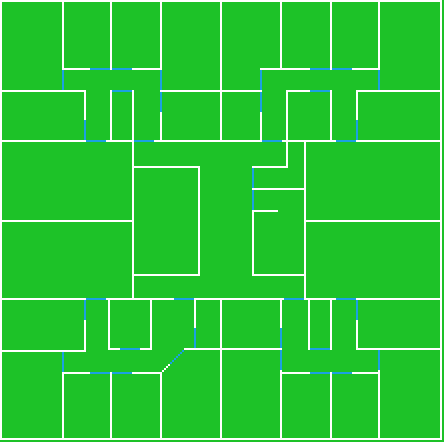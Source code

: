 <mxfile>
    <diagram id="6ty0YRAYOZskBfpeKa12" name="Page-1">
        <mxGraphModel dx="451" dy="329" grid="1" gridSize="1" guides="1" tooltips="1" connect="1" arrows="1" fold="1" page="0" pageScale="1" pageWidth="850" pageHeight="1100" background="#1DC228" math="0" shadow="0">
            <root>
                <mxCell id="0"/>
                <mxCell id="1" parent="0"/>
                <mxCell id="3" value="" style="rounded=0;whiteSpace=wrap;html=1;fillColor=default;strokeColor=none;" parent="1" vertex="1">
                    <mxGeometry width="220" height="1" as="geometry"/>
                </mxCell>
                <mxCell id="4" value="" style="rounded=0;whiteSpace=wrap;html=1;fillColor=default;strokeColor=none;" parent="1" vertex="1">
                    <mxGeometry width="1" height="220" as="geometry"/>
                </mxCell>
                <mxCell id="19" value="" style="rounded=0;whiteSpace=wrap;html=1;fillColor=default;strokeColor=none;" parent="1" vertex="1">
                    <mxGeometry y="219" width="220" height="1" as="geometry"/>
                </mxCell>
                <mxCell id="27" value="" style="rounded=0;whiteSpace=wrap;html=1;fillColor=default;strokeColor=none;" parent="1" vertex="1">
                    <mxGeometry x="220" width="1" height="220" as="geometry"/>
                </mxCell>
                <mxCell id="28" value="" style="rounded=0;whiteSpace=wrap;html=1;fillColor=default;strokeColor=none;" parent="1" vertex="1">
                    <mxGeometry x="31" y="1" width="1" height="34" as="geometry"/>
                </mxCell>
                <mxCell id="29" value="" style="rounded=0;whiteSpace=wrap;html=1;fillColor=default;strokeColor=none;" parent="1" vertex="1">
                    <mxGeometry x="31" y="187" width="1" height="32" as="geometry"/>
                </mxCell>
                <mxCell id="30" value="" style="rounded=0;whiteSpace=wrap;html=1;fillColor=default;strokeColor=none;" parent="1" vertex="1">
                    <mxGeometry x="55" y="186" width="1" height="33" as="geometry"/>
                </mxCell>
                <mxCell id="31" value="" style="rounded=0;whiteSpace=wrap;html=1;fillColor=default;strokeColor=none;" parent="1" vertex="1">
                    <mxGeometry x="80" y="188" width="1" height="32" as="geometry"/>
                </mxCell>
                <mxCell id="32" value="" style="rounded=0;whiteSpace=wrap;html=1;fillColor=default;strokeColor=none;" parent="1" vertex="1">
                    <mxGeometry x="55" y="1" width="1" height="34" as="geometry"/>
                </mxCell>
                <mxCell id="33" value="" style="rounded=0;whiteSpace=wrap;html=1;fillColor=default;strokeColor=none;" parent="1" vertex="1">
                    <mxGeometry x="80" width="1" height="34" as="geometry"/>
                </mxCell>
                <mxCell id="34" value="" style="rounded=0;whiteSpace=wrap;html=1;fillColor=default;strokeColor=none;" parent="1" vertex="1">
                    <mxGeometry x="1" y="110" width="65" height="1" as="geometry"/>
                </mxCell>
                <mxCell id="35" value="" style="rounded=0;whiteSpace=wrap;html=1;fillColor=default;strokeColor=none;" parent="1" vertex="1">
                    <mxGeometry x="153" y="110" width="67" height="1" as="geometry"/>
                </mxCell>
                <mxCell id="36" value="" style="rounded=0;whiteSpace=wrap;html=1;fillColor=default;strokeColor=none;" parent="1" vertex="1">
                    <mxGeometry x="66" y="70" width="1" height="80" as="geometry"/>
                </mxCell>
                <mxCell id="37" value="" style="rounded=0;whiteSpace=wrap;html=1;fillColor=default;strokeColor=none;" parent="1" vertex="1">
                    <mxGeometry x="152" y="71" width="1" height="79" as="geometry"/>
                </mxCell>
                <mxCell id="38" value="" style="rounded=0;whiteSpace=wrap;html=1;fillColor=default;strokeColor=none;" parent="1" vertex="1">
                    <mxGeometry x="1" y="175" width="42" height="1" as="geometry"/>
                </mxCell>
                <mxCell id="39" value="" style="rounded=0;whiteSpace=wrap;html=1;fillColor=default;strokeColor=none;" parent="1" vertex="1">
                    <mxGeometry x="178" y="174" width="42" height="1" as="geometry"/>
                </mxCell>
                <mxCell id="40" value="" style="rounded=0;whiteSpace=wrap;html=1;fillColor=default;strokeColor=none;" parent="1" vertex="1">
                    <mxGeometry x="1" y="45" width="42" height="1" as="geometry"/>
                </mxCell>
                <mxCell id="41" value="" style="rounded=0;whiteSpace=wrap;html=1;fillColor=default;strokeColor=none;" parent="1" vertex="1">
                    <mxGeometry x="178" y="45" width="42" height="1" as="geometry"/>
                </mxCell>
                <mxCell id="42" value="" style="rounded=0;whiteSpace=wrap;html=1;fillColor=default;strokeColor=none;" parent="1" vertex="1">
                    <mxGeometry x="80" y="1" width="1" height="34" as="geometry"/>
                </mxCell>
                <mxCell id="43" value="" style="rounded=0;whiteSpace=wrap;html=1;fillColor=default;strokeColor=none;" parent="1" vertex="1">
                    <mxGeometry x="80" y="187" width="1" height="32" as="geometry"/>
                </mxCell>
                <mxCell id="44" value="" style="rounded=0;whiteSpace=wrap;html=1;fillColor=#1ba1e2;strokeColor=none;fontColor=#ffffff;" parent="1" vertex="1">
                    <mxGeometry x="31" y="176" width="1" height="10" as="geometry"/>
                </mxCell>
                <mxCell id="45" value="" style="rounded=0;whiteSpace=wrap;html=1;fillColor=#1ba1e2;strokeColor=none;fontColor=#ffffff;" parent="1" vertex="1">
                    <mxGeometry x="31" y="35" width="1" height="10" as="geometry"/>
                </mxCell>
                <mxCell id="46" value="" style="rounded=0;whiteSpace=wrap;html=1;fillColor=#1ba1e2;strokeColor=none;fontColor=#ffffff;" parent="1" vertex="1">
                    <mxGeometry x="45" y="34" width="10" height="1" as="geometry"/>
                </mxCell>
                <mxCell id="47" value="" style="rounded=0;whiteSpace=wrap;html=1;fillColor=#1ba1e2;strokeColor=none;fontColor=#ffffff;" parent="1" vertex="1">
                    <mxGeometry x="56" y="34" width="10" height="1" as="geometry"/>
                </mxCell>
                <mxCell id="48" value="" style="rounded=0;whiteSpace=wrap;html=1;fillColor=#1ba1e2;strokeColor=none;fontColor=#ffffff;" parent="1" vertex="1">
                    <mxGeometry x="45" y="186" width="10" height="1" as="geometry"/>
                </mxCell>
                <mxCell id="49" value="" style="rounded=0;whiteSpace=wrap;html=1;fillColor=#1ba1e2;strokeColor=none;fontColor=#ffffff;" parent="1" vertex="1">
                    <mxGeometry x="56" y="186" width="10" height="1" as="geometry"/>
                </mxCell>
                <mxCell id="50" value="" style="rounded=0;whiteSpace=wrap;html=1;fillColor=#1ba1e2;strokeColor=none;fontColor=#ffffff;" parent="1" vertex="1">
                    <mxGeometry x="42" y="60" width="1" height="10" as="geometry"/>
                </mxCell>
                <mxCell id="51" value="" style="rounded=0;whiteSpace=wrap;html=1;fillColor=#1ba1e2;strokeColor=none;fontColor=#ffffff;" parent="1" vertex="1">
                    <mxGeometry x="42" y="150" width="1" height="10" as="geometry"/>
                </mxCell>
                <mxCell id="52" value="" style="rounded=0;whiteSpace=wrap;html=1;fillColor=default;strokeColor=none;" parent="1" vertex="1">
                    <mxGeometry x="1" y="149" width="42" height="1" as="geometry"/>
                </mxCell>
                <mxCell id="53" value="" style="rounded=0;whiteSpace=wrap;html=1;fillColor=#1ba1e2;strokeColor=none;fontColor=#ffffff;" parent="1" vertex="1">
                    <mxGeometry x="178" y="150" width="1" height="10" as="geometry"/>
                </mxCell>
                <mxCell id="55" value="" style="rounded=0;whiteSpace=wrap;html=1;fillColor=default;strokeColor=none;" parent="1" vertex="1">
                    <mxGeometry x="178" y="149" width="42" height="1" as="geometry"/>
                </mxCell>
                <mxCell id="56" value="" style="rounded=0;whiteSpace=wrap;html=1;fillColor=#1ba1e2;strokeColor=none;fontColor=#ffffff;" parent="1" vertex="1">
                    <mxGeometry x="43" y="149" width="10" height="1" as="geometry"/>
                </mxCell>
                <mxCell id="57" value="" style="rounded=0;whiteSpace=wrap;html=1;fillColor=#1ba1e2;strokeColor=none;fontColor=#ffffff;" parent="1" vertex="1">
                    <mxGeometry x="43" y="70" width="10" height="1" as="geometry"/>
                </mxCell>
                <mxCell id="62" value="" style="rounded=0;whiteSpace=wrap;html=1;fillColor=default;strokeColor=none;" parent="1" vertex="1">
                    <mxGeometry x="1" y="70" width="42" height="1" as="geometry"/>
                </mxCell>
                <mxCell id="63" value="" style="rounded=0;whiteSpace=wrap;html=1;fillColor=default;strokeColor=none;" parent="1" vertex="1">
                    <mxGeometry x="178" y="70" width="42" height="1" as="geometry"/>
                </mxCell>
                <mxCell id="64" value="" style="rounded=0;whiteSpace=wrap;html=1;fillColor=#1ba1e2;strokeColor=none;fontColor=#ffffff;" parent="1" vertex="1">
                    <mxGeometry x="168" y="70" width="10" height="1" as="geometry"/>
                </mxCell>
                <mxCell id="65" value="" style="rounded=0;whiteSpace=wrap;html=1;fillColor=#1ba1e2;strokeColor=none;fontColor=#ffffff;" parent="1" vertex="1">
                    <mxGeometry x="168" y="149" width="10" height="1" as="geometry"/>
                </mxCell>
                <mxCell id="66" value="" style="rounded=0;whiteSpace=wrap;html=1;fillColor=#1ba1e2;strokeColor=none;fontColor=#ffffff;" parent="1" vertex="1">
                    <mxGeometry x="178" y="60" width="1" height="10" as="geometry"/>
                </mxCell>
                <mxCell id="67" value="" style="rounded=0;whiteSpace=wrap;html=1;fillColor=#1ba1e2;strokeColor=none;fontColor=#ffffff;" parent="1" vertex="1">
                    <mxGeometry x="67" y="70" width="10" height="1" as="geometry"/>
                </mxCell>
                <mxCell id="68" value="" style="rounded=0;whiteSpace=wrap;html=1;fillColor=#1ba1e2;strokeColor=none;fontColor=#ffffff;" parent="1" vertex="1">
                    <mxGeometry x="142" y="149" width="10" height="1" as="geometry"/>
                </mxCell>
                <mxCell id="69" value="" style="rounded=0;whiteSpace=wrap;html=1;fillColor=default;strokeColor=none;" parent="1" vertex="1">
                    <mxGeometry x="42" y="160" width="1" height="16" as="geometry"/>
                </mxCell>
                <mxCell id="70" value="" style="rounded=0;whiteSpace=wrap;html=1;fillColor=default;strokeColor=none;" parent="1" vertex="1">
                    <mxGeometry x="31" y="186" width="14" height="1" as="geometry"/>
                </mxCell>
                <mxCell id="71" value="" style="rounded=0;whiteSpace=wrap;html=1;fillColor=default;strokeColor=none;" parent="1" vertex="1">
                    <mxGeometry x="66" y="186" width="15" height="1" as="geometry"/>
                </mxCell>
                <mxCell id="72" value="" style="rounded=0;whiteSpace=wrap;html=1;fillColor=default;strokeColor=none;" parent="1" vertex="1">
                    <mxGeometry x="53" y="149" width="34" height="1" as="geometry"/>
                </mxCell>
                <mxCell id="73" value="" style="rounded=0;whiteSpace=wrap;html=1;fillColor=default;strokeColor=none;" parent="1" vertex="1">
                    <mxGeometry x="53" y="70" width="13" height="1" as="geometry"/>
                </mxCell>
                <mxCell id="74" value="" style="rounded=0;whiteSpace=wrap;html=1;fillColor=default;strokeColor=none;" parent="1" vertex="1">
                    <mxGeometry x="42" y="45" width="1" height="15" as="geometry"/>
                </mxCell>
                <mxCell id="75" value="" style="rounded=0;whiteSpace=wrap;html=1;fillColor=default;strokeColor=none;" parent="1" vertex="1">
                    <mxGeometry x="31" y="34" width="14" height="1" as="geometry"/>
                </mxCell>
                <mxCell id="76" value="" style="rounded=0;whiteSpace=wrap;html=1;fillColor=default;strokeColor=none;" parent="1" vertex="1">
                    <mxGeometry x="66" y="34" width="15" height="1" as="geometry"/>
                </mxCell>
                <mxCell id="77" value="" style="rounded=0;whiteSpace=wrap;html=1;fillColor=#1ba1e2;strokeColor=none;fontColor=#ffffff;" parent="1" vertex="1">
                    <mxGeometry x="80" y="35" width="1" height="10" as="geometry"/>
                </mxCell>
                <mxCell id="78" value="" style="rounded=0;whiteSpace=wrap;html=1;fillColor=#1ba1e2;strokeColor=none;fontColor=#ffffff;" parent="1" vertex="1">
                    <mxGeometry x="56" y="45" width="10" height="1" as="geometry"/>
                </mxCell>
                <mxCell id="79" value="" style="rounded=0;whiteSpace=wrap;html=1;fillColor=default;strokeColor=none;" parent="1" vertex="1">
                    <mxGeometry x="66" y="45" width="1" height="25" as="geometry"/>
                </mxCell>
                <mxCell id="80" value="" style="rounded=0;whiteSpace=wrap;html=1;fillColor=default;strokeColor=none;" parent="1" vertex="1">
                    <mxGeometry x="55" y="45" width="1" height="25" as="geometry"/>
                </mxCell>
                <mxCell id="82" value="" style="rounded=0;whiteSpace=wrap;html=1;fillColor=default;strokeColor=none;" parent="1" vertex="1">
                    <mxGeometry x="77" y="70" width="54" height="1" as="geometry"/>
                </mxCell>
                <mxCell id="83" value="" style="rounded=0;whiteSpace=wrap;html=1;fillColor=default;strokeColor=none;" parent="1" vertex="1">
                    <mxGeometry x="110" y="1" width="1" height="69" as="geometry"/>
                </mxCell>
                <mxCell id="84" value="" style="rounded=0;whiteSpace=wrap;html=1;fillColor=default;strokeColor=none;" parent="1" vertex="1">
                    <mxGeometry x="110" y="175" width="1" height="44" as="geometry"/>
                </mxCell>
                <mxCell id="85" value="" style="rounded=0;whiteSpace=wrap;html=1;fillColor=default;strokeColor=none;" parent="1" vertex="1">
                    <mxGeometry x="80" y="45" width="30" height="1" as="geometry"/>
                </mxCell>
                <mxCell id="86" value="" style="rounded=0;whiteSpace=wrap;html=1;fillColor=#1ba1e2;strokeColor=none;fontColor=#ffffff;" parent="1" vertex="1">
                    <mxGeometry x="80" y="46" width="1" height="10" as="geometry"/>
                </mxCell>
                <mxCell id="87" value="" style="rounded=0;whiteSpace=wrap;html=1;fillColor=default;strokeColor=none;" parent="1" vertex="1">
                    <mxGeometry x="80" y="56" width="1" height="14" as="geometry"/>
                </mxCell>
                <mxCell id="88" value="" style="rounded=0;whiteSpace=wrap;html=1;fillColor=default;strokeColor=none;" parent="1" vertex="1">
                    <mxGeometry x="97" y="149" width="45" height="1" as="geometry"/>
                </mxCell>
                <mxCell id="90" value="" style="rounded=0;whiteSpace=wrap;html=1;fillColor=default;strokeColor=none;" parent="1" vertex="1">
                    <mxGeometry x="110" y="174" width="31" height="1" as="geometry"/>
                </mxCell>
                <mxCell id="91" value="" style="rounded=0;whiteSpace=wrap;html=1;fillColor=#1ba1e2;strokeColor=none;fontColor=#ffffff;" parent="1" vertex="1">
                    <mxGeometry x="140" y="175" width="1" height="10" as="geometry"/>
                </mxCell>
                <mxCell id="92" value="" style="rounded=0;whiteSpace=wrap;html=1;fillColor=#1ba1e2;strokeColor=none;fontColor=#ffffff;" parent="1" vertex="1">
                    <mxGeometry x="140" y="164" width="1" height="10" as="geometry"/>
                </mxCell>
                <mxCell id="93" value="" style="rounded=0;whiteSpace=wrap;html=1;fillColor=default;strokeColor=none;" parent="1" vertex="1">
                    <mxGeometry x="140" y="1" width="1" height="34" as="geometry"/>
                </mxCell>
                <mxCell id="94" value="" style="rounded=0;whiteSpace=wrap;html=1;fillColor=default;strokeColor=none;" parent="1" vertex="1">
                    <mxGeometry x="140" y="185" width="1" height="34" as="geometry"/>
                </mxCell>
                <mxCell id="95" value="" style="rounded=0;whiteSpace=wrap;html=1;fillColor=default;strokeColor=none;" parent="1" vertex="1">
                    <mxGeometry x="140" y="150" width="1" height="14" as="geometry"/>
                </mxCell>
                <mxCell id="96" value="" style="rounded=0;whiteSpace=wrap;html=1;fillColor=default;strokeColor=none;" parent="1" vertex="1">
                    <mxGeometry x="110" y="150" width="1" height="25" as="geometry"/>
                </mxCell>
                <mxCell id="97" value="" style="rounded=0;whiteSpace=wrap;html=1;strokeColor=none;" parent="1" vertex="1">
                    <mxGeometry x="130" y="34" width="10" height="1" as="geometry"/>
                </mxCell>
                <mxCell id="100" value="" style="rounded=0;whiteSpace=wrap;html=1;fillColor=#1ba1e2;strokeColor=none;fontColor=#ffffff;" parent="1" vertex="1">
                    <mxGeometry x="130" y="35" width="1" height="10" as="geometry"/>
                </mxCell>
                <mxCell id="101" value="" style="rounded=0;whiteSpace=wrap;html=1;strokeColor=none;" parent="1" vertex="1">
                    <mxGeometry x="111" y="45" width="20" height="1" as="geometry"/>
                </mxCell>
                <mxCell id="102" value="" style="rounded=0;whiteSpace=wrap;html=1;fillColor=default;strokeColor=none;" parent="1" vertex="1">
                    <mxGeometry x="54" y="150" width="1" height="25" as="geometry"/>
                </mxCell>
                <mxCell id="103" value="" style="rounded=0;whiteSpace=wrap;html=1;fillColor=default;strokeColor=none;" parent="1" vertex="1">
                    <mxGeometry x="75" y="150" width="1" height="25" as="geometry"/>
                </mxCell>
                <mxCell id="104" value="" style="rounded=0;whiteSpace=wrap;html=1;strokeColor=none;" parent="1" vertex="1">
                    <mxGeometry x="55" y="174" width="5" height="1" as="geometry"/>
                </mxCell>
                <mxCell id="105" value="" style="rounded=0;whiteSpace=wrap;html=1;fillColor=#1ba1e2;strokeColor=none;fontColor=#ffffff;" parent="1" vertex="1">
                    <mxGeometry x="60" y="174" width="10" height="1" as="geometry"/>
                </mxCell>
                <mxCell id="106" value="" style="rounded=0;whiteSpace=wrap;html=1;strokeColor=none;" parent="1" vertex="1">
                    <mxGeometry x="70" y="174" width="5" height="1" as="geometry"/>
                </mxCell>
                <mxCell id="107" value="" style="rounded=0;whiteSpace=wrap;html=1;fillColor=default;strokeColor=none;" parent="1" vertex="1">
                    <mxGeometry x="67" y="137" width="32" height="1" as="geometry"/>
                </mxCell>
                <mxCell id="108" value="" style="rounded=0;whiteSpace=wrap;html=1;fillColor=default;strokeColor=none;" parent="1" vertex="1">
                    <mxGeometry x="67" y="83" width="32" height="1" as="geometry"/>
                </mxCell>
                <mxCell id="109" value="" style="rounded=0;whiteSpace=wrap;html=1;fillColor=default;strokeColor=none;" parent="1" vertex="1">
                    <mxGeometry x="99" y="83" width="1" height="55" as="geometry"/>
                </mxCell>
                <mxCell id="111" value="" style="rounded=0;whiteSpace=wrap;html=1;fillColor=default;strokeColor=none;" parent="1" vertex="1">
                    <mxGeometry x="92" y="174" width="18" height="1" as="geometry"/>
                </mxCell>
                <mxCell id="114" value="" style="rounded=0;whiteSpace=wrap;html=1;strokeColor=none;" parent="1" vertex="1">
                    <mxGeometry x="82" y="184" width="1" height="1" as="geometry"/>
                </mxCell>
                <mxCell id="117" value="" style="rounded=0;whiteSpace=wrap;html=1;fillColor=#1ba1e2;strokeColor=none;fontColor=#ffffff;" parent="1" vertex="1">
                    <mxGeometry x="85" y="181" width="1" height="1" as="geometry"/>
                </mxCell>
                <mxCell id="124" value="" style="rounded=0;whiteSpace=wrap;html=1;strokeColor=none;" parent="1" vertex="1">
                    <mxGeometry x="81" y="185" width="1" height="1" as="geometry"/>
                </mxCell>
                <mxCell id="125" value="" style="rounded=0;whiteSpace=wrap;html=1;strokeColor=none;" parent="1" vertex="1">
                    <mxGeometry x="83" y="183" width="1" height="1" as="geometry"/>
                </mxCell>
                <mxCell id="126" value="" style="rounded=0;whiteSpace=wrap;html=1;strokeColor=none;" parent="1" vertex="1">
                    <mxGeometry x="84" y="182" width="1" height="1" as="geometry"/>
                </mxCell>
                <mxCell id="127" value="" style="rounded=0;whiteSpace=wrap;html=1;fillColor=#1ba1e2;strokeColor=none;fontColor=#ffffff;" parent="1" vertex="1">
                    <mxGeometry x="86" y="180" width="1" height="1" as="geometry"/>
                </mxCell>
                <mxCell id="128" value="" style="rounded=0;whiteSpace=wrap;html=1;fillColor=#1ba1e2;strokeColor=none;fontColor=#ffffff;" parent="1" vertex="1">
                    <mxGeometry x="87" y="179" width="1" height="1" as="geometry"/>
                </mxCell>
                <mxCell id="129" value="" style="rounded=0;whiteSpace=wrap;html=1;fillColor=#1ba1e2;strokeColor=none;fontColor=#ffffff;" parent="1" vertex="1">
                    <mxGeometry x="88" y="178" width="1" height="1" as="geometry"/>
                </mxCell>
                <mxCell id="130" value="" style="rounded=0;whiteSpace=wrap;html=1;fillColor=#1ba1e2;strokeColor=none;fontColor=#ffffff;" parent="1" vertex="1">
                    <mxGeometry x="89" y="177" width="1" height="1" as="geometry"/>
                </mxCell>
                <mxCell id="131" value="" style="rounded=0;whiteSpace=wrap;html=1;fillColor=#1ba1e2;strokeColor=none;fontColor=#ffffff;" parent="1" vertex="1">
                    <mxGeometry x="90" y="176" width="1" height="1" as="geometry"/>
                </mxCell>
                <mxCell id="132" value="" style="rounded=0;whiteSpace=wrap;html=1;fillColor=#1ba1e2;strokeColor=none;fontColor=#ffffff;" parent="1" vertex="1">
                    <mxGeometry x="91" y="175" width="1" height="1" as="geometry"/>
                </mxCell>
                <mxCell id="134" value="" style="rounded=0;whiteSpace=wrap;html=1;fillColor=default;strokeColor=none;" parent="1" vertex="1">
                    <mxGeometry x="97" y="150" width="1" height="14" as="geometry"/>
                </mxCell>
                <mxCell id="135" value="" style="rounded=0;whiteSpace=wrap;html=1;fillColor=#1ba1e2;strokeColor=none;fontColor=#ffffff;" parent="1" vertex="1">
                    <mxGeometry x="97" y="164" width="1" height="10" as="geometry"/>
                </mxCell>
                <mxCell id="136" value="" style="rounded=0;whiteSpace=wrap;html=1;fillColor=#1ba1e2;strokeColor=none;fontColor=#ffffff;" parent="1" vertex="1">
                    <mxGeometry x="87" y="149" width="10" height="1" as="geometry"/>
                </mxCell>
                <mxCell id="138" value="" style="rounded=0;whiteSpace=wrap;html=1;fillColor=#1ba1e2;strokeColor=none;fontColor=#ffffff;" parent="1" vertex="1">
                    <mxGeometry x="155" y="186" width="10" height="1" as="geometry"/>
                </mxCell>
                <mxCell id="139" value="" style="rounded=0;whiteSpace=wrap;html=1;fillColor=#1ba1e2;strokeColor=none;fontColor=#ffffff;" parent="1" vertex="1">
                    <mxGeometry x="166" y="186" width="10" height="1" as="geometry"/>
                </mxCell>
                <mxCell id="140" value="" style="rounded=0;whiteSpace=wrap;html=1;fillColor=default;strokeColor=none;" parent="1" vertex="1">
                    <mxGeometry x="141" y="186" width="14" height="1" as="geometry"/>
                </mxCell>
                <mxCell id="141" value="" style="rounded=0;whiteSpace=wrap;html=1;fillColor=default;strokeColor=none;" parent="1" vertex="1">
                    <mxGeometry x="176" y="186" width="13" height="1" as="geometry"/>
                </mxCell>
                <mxCell id="142" value="" style="rounded=0;whiteSpace=wrap;html=1;fillColor=#1ba1e2;strokeColor=none;fontColor=#ffffff;" parent="1" vertex="1">
                    <mxGeometry x="189" y="175" width="1" height="10" as="geometry"/>
                </mxCell>
                <mxCell id="143" value="" style="rounded=0;whiteSpace=wrap;html=1;fillColor=default;strokeColor=none;" parent="1" vertex="1">
                    <mxGeometry x="189" y="185" width="1" height="34" as="geometry"/>
                </mxCell>
                <mxCell id="144" value="" style="rounded=0;whiteSpace=wrap;html=1;fillColor=default;strokeColor=none;" parent="1" vertex="1">
                    <mxGeometry x="178" y="160" width="1" height="14" as="geometry"/>
                </mxCell>
                <mxCell id="146" value="" style="rounded=0;whiteSpace=wrap;html=1;fillColor=default;strokeColor=none;" parent="1" vertex="1">
                    <mxGeometry x="153" y="149" width="15" height="1" as="geometry"/>
                </mxCell>
                <mxCell id="147" value="" style="rounded=0;whiteSpace=wrap;html=1;fillColor=default;strokeColor=none;" parent="1" vertex="1">
                    <mxGeometry x="189" y="1" width="1" height="34" as="geometry"/>
                </mxCell>
                <mxCell id="148" value="" style="rounded=0;whiteSpace=wrap;html=1;fillColor=#1ba1e2;strokeColor=none;fontColor=#ffffff;" parent="1" vertex="1">
                    <mxGeometry x="189" y="35" width="1" height="10" as="geometry"/>
                </mxCell>
                <mxCell id="149" value="" style="rounded=0;whiteSpace=wrap;html=1;fillColor=#1ba1e2;strokeColor=none;fontColor=#ffffff;" parent="1" vertex="1">
                    <mxGeometry x="155" y="34" width="10" height="1" as="geometry"/>
                </mxCell>
                <mxCell id="150" value="" style="rounded=0;whiteSpace=wrap;html=1;fillColor=#1ba1e2;strokeColor=none;fontColor=#ffffff;" parent="1" vertex="1">
                    <mxGeometry x="166" y="34" width="10" height="1" as="geometry"/>
                </mxCell>
                <mxCell id="151" value="" style="rounded=0;whiteSpace=wrap;html=1;fillColor=default;strokeColor=none;" parent="1" vertex="1">
                    <mxGeometry x="141" y="34" width="14" height="1" as="geometry"/>
                </mxCell>
                <mxCell id="152" value="" style="rounded=0;whiteSpace=wrap;html=1;fillColor=default;strokeColor=none;" parent="1" vertex="1">
                    <mxGeometry x="176" y="34" width="13" height="1" as="geometry"/>
                </mxCell>
                <mxCell id="153" value="" style="rounded=0;whiteSpace=wrap;html=1;fillColor=default;strokeColor=none;" parent="1" vertex="1">
                    <mxGeometry x="165" y="186" width="1" height="33" as="geometry"/>
                </mxCell>
                <mxCell id="154" value="" style="rounded=0;whiteSpace=wrap;html=1;fillColor=default;strokeColor=none;" parent="1" vertex="1">
                    <mxGeometry x="165" y="1" width="1" height="34" as="geometry"/>
                </mxCell>
                <mxCell id="156" value="" style="rounded=0;whiteSpace=wrap;html=1;fillColor=default;strokeColor=none;" parent="1" vertex="1">
                    <mxGeometry x="178" y="46" width="1" height="14" as="geometry"/>
                </mxCell>
                <mxCell id="157" value="" style="rounded=0;whiteSpace=wrap;html=1;fillColor=default;strokeColor=none;" parent="1" vertex="1">
                    <mxGeometry x="154" y="150" width="1" height="25" as="geometry"/>
                </mxCell>
                <mxCell id="158" value="" style="rounded=0;whiteSpace=wrap;html=1;fillColor=#1ba1e2;strokeColor=none;fontColor=#ffffff;" parent="1" vertex="1">
                    <mxGeometry x="155" y="174" width="10" height="1" as="geometry"/>
                </mxCell>
                <mxCell id="161" value="" style="rounded=0;whiteSpace=wrap;html=1;fillColor=default;strokeColor=none;" parent="1" vertex="1">
                    <mxGeometry x="165" y="150" width="1" height="25" as="geometry"/>
                </mxCell>
                <mxCell id="162" value="" style="rounded=0;whiteSpace=wrap;html=1;fillColor=#1ba1e2;strokeColor=none;fontColor=#ffffff;" parent="1" vertex="1">
                    <mxGeometry x="130" y="46" width="1" height="10" as="geometry"/>
                </mxCell>
                <mxCell id="163" value="" style="rounded=0;whiteSpace=wrap;html=1;fillColor=default;strokeColor=none;" parent="1" vertex="1">
                    <mxGeometry x="130" y="56" width="1" height="14" as="geometry"/>
                </mxCell>
                <mxCell id="164" value="" style="rounded=0;whiteSpace=wrap;html=1;fillColor=#1ba1e2;strokeColor=none;fontColor=#ffffff;" parent="1" vertex="1">
                    <mxGeometry x="131" y="70" width="10" height="1" as="geometry"/>
                </mxCell>
                <mxCell id="165" value="" style="rounded=0;whiteSpace=wrap;html=1;strokeColor=none;" parent="1" vertex="1">
                    <mxGeometry x="141" y="70" width="27" height="1" as="geometry"/>
                </mxCell>
                <mxCell id="166" value="" style="rounded=0;whiteSpace=wrap;html=1;fillColor=default;strokeColor=none;" parent="1" vertex="1">
                    <mxGeometry x="143" y="45" width="1" height="25" as="geometry"/>
                </mxCell>
                <mxCell id="167" value="" style="rounded=0;whiteSpace=wrap;html=1;fillColor=default;strokeColor=none;" parent="1" vertex="1">
                    <mxGeometry x="165" y="45" width="1" height="25" as="geometry"/>
                </mxCell>
                <mxCell id="168" value="" style="rounded=0;whiteSpace=wrap;html=1;fillColor=#1ba1e2;strokeColor=none;fontColor=#ffffff;" parent="1" vertex="1">
                    <mxGeometry x="155" y="45" width="10" height="1" as="geometry"/>
                </mxCell>
                <mxCell id="169" value="" style="rounded=0;whiteSpace=wrap;html=1;fillColor=default;strokeColor=none;" parent="1" vertex="1">
                    <mxGeometry x="144" y="45" width="11" height="1" as="geometry"/>
                </mxCell>
                <mxCell id="170" value="" style="rounded=0;whiteSpace=wrap;html=1;fillColor=default;strokeColor=none;" parent="1" vertex="1">
                    <mxGeometry x="126" y="137" width="26" height="1" as="geometry"/>
                </mxCell>
                <mxCell id="172" value="" style="rounded=0;whiteSpace=wrap;html=1;fillColor=default;strokeColor=none;" parent="1" vertex="1">
                    <mxGeometry x="126" y="83" width="18" height="1" as="geometry"/>
                </mxCell>
                <mxCell id="173" value="" style="rounded=0;whiteSpace=wrap;html=1;fillColor=default;strokeColor=none;" parent="1" vertex="1">
                    <mxGeometry x="143" y="71" width="1" height="12" as="geometry"/>
                </mxCell>
                <mxCell id="176" value="" style="rounded=0;whiteSpace=wrap;html=1;fillColor=default;strokeColor=none;" parent="1" vertex="1">
                    <mxGeometry x="126" y="94" width="26" height="1" as="geometry"/>
                </mxCell>
                <mxCell id="178" value="" style="rounded=0;whiteSpace=wrap;html=1;fillColor=#1ba1e2;strokeColor=none;fontColor=#ffffff;" parent="1" vertex="1">
                    <mxGeometry x="126" y="84" width="1" height="10" as="geometry"/>
                </mxCell>
                <mxCell id="179" value="" style="rounded=0;whiteSpace=wrap;html=1;fillColor=default;strokeColor=none;" parent="1" vertex="1">
                    <mxGeometry x="126" y="105" width="1" height="32" as="geometry"/>
                </mxCell>
                <mxCell id="180" value="" style="rounded=0;whiteSpace=wrap;html=1;fillColor=#1ba1e2;strokeColor=none;fontColor=#ffffff;" parent="1" vertex="1">
                    <mxGeometry x="126" y="95" width="1" height="10" as="geometry"/>
                </mxCell>
                <mxCell id="181" value="" style="rounded=0;whiteSpace=wrap;html=1;fillColor=default;strokeColor=none;" parent="1" vertex="1">
                    <mxGeometry x="127" y="105" width="12" height="1" as="geometry"/>
                </mxCell>
            </root>
        </mxGraphModel>
    </diagram>
</mxfile>